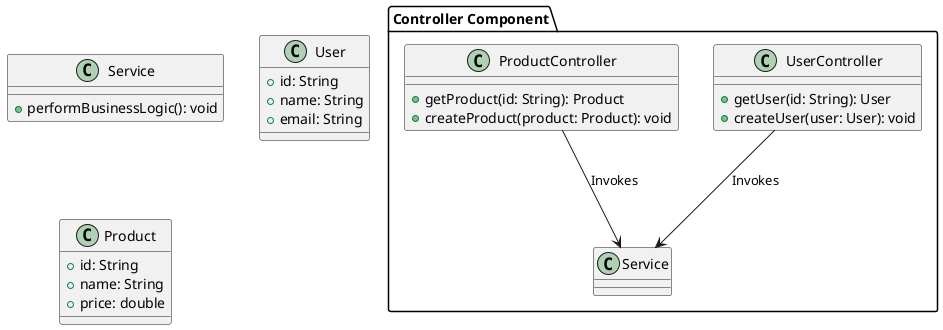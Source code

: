 @startuml
package "Controller Component" {
    class UserController {
        +getUser(id: String): User
        +createUser(user: User): void
    }

    class ProductController {
        +getProduct(id: String): Product
        +createProduct(product: Product): void
    }

    UserController --> Service : "Invokes"
    ProductController --> Service : "Invokes"
}

class Service {
    +performBusinessLogic(): void
}

class User {
    +id: String
    +name: String
    +email: String
}

class Product {
    +id: String
    +name: String
    +price: double
}
@enduml